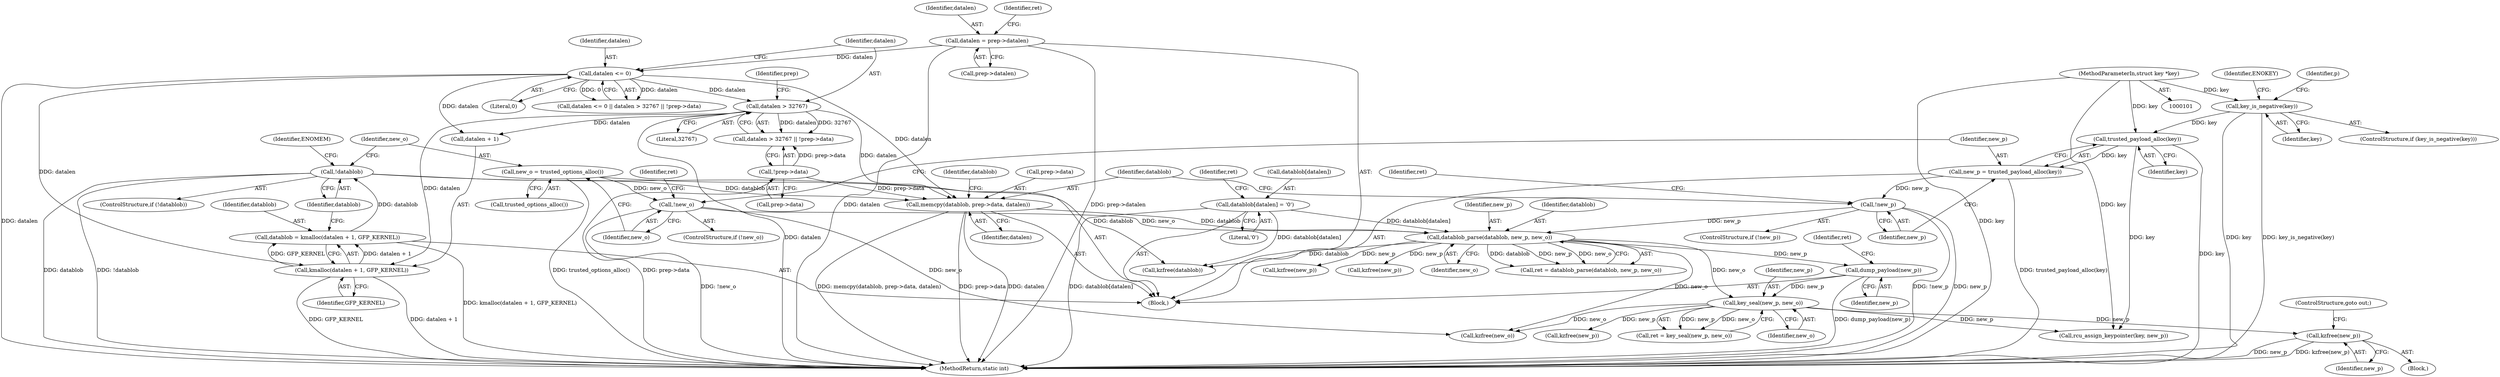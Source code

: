 digraph "0_linux_363b02dab09b3226f3bd1420dad9c72b79a42a76_16@API" {
"1000301" [label="(Call,kzfree(new_p))"];
"1000268" [label="(Call,key_seal(new_p, new_o))"];
"1000264" [label="(Call,dump_payload(new_p))"];
"1000209" [label="(Call,datablob_parse(datablob, new_p, new_o))"];
"1000202" [label="(Call,datablob[datalen] = '\0')"];
"1000196" [label="(Call,memcpy(datablob, prep->data, datalen))"];
"1000166" [label="(Call,!datablob)"];
"1000158" [label="(Call,datablob = kmalloc(datalen + 1, GFP_KERNEL))"];
"1000160" [label="(Call,kmalloc(datalen + 1, GFP_KERNEL))"];
"1000148" [label="(Call,datalen > 32767)"];
"1000144" [label="(Call,datalen <= 0)"];
"1000109" [label="(Call,datalen = prep->datalen)"];
"1000151" [label="(Call,!prep->data)"];
"1000188" [label="(Call,!new_p)"];
"1000183" [label="(Call,new_p = trusted_payload_alloc(key))"];
"1000185" [label="(Call,trusted_payload_alloc(key))"];
"1000120" [label="(Call,key_is_negative(key))"];
"1000102" [label="(MethodParameterIn,struct key *key)"];
"1000175" [label="(Call,!new_o)"];
"1000171" [label="(Call,new_o = trusted_options_alloc())"];
"1000121" [label="(Identifier,key)"];
"1000160" [label="(Call,kmalloc(datalen + 1, GFP_KERNEL))"];
"1000301" [label="(Call,kzfree(new_p))"];
"1000206" [label="(Literal,'\0')"];
"1000208" [label="(Identifier,ret)"];
"1000104" [label="(Block,)"];
"1000204" [label="(Identifier,datablob)"];
"1000153" [label="(Identifier,prep)"];
"1000110" [label="(Identifier,datalen)"];
"1000185" [label="(Call,trusted_payload_alloc(key))"];
"1000126" [label="(Identifier,p)"];
"1000151" [label="(Call,!prep->data)"];
"1000211" [label="(Identifier,new_p)"];
"1000187" [label="(ControlStructure,if (!new_p))"];
"1000124" [label="(Identifier,ENOKEY)"];
"1000179" [label="(Identifier,ret)"];
"1000148" [label="(Call,datalen > 32767)"];
"1000147" [label="(Call,datalen > 32767 || !prep->data)"];
"1000172" [label="(Identifier,new_o)"];
"1000158" [label="(Call,datablob = kmalloc(datalen + 1, GFP_KERNEL))"];
"1000183" [label="(Call,new_p = trusted_payload_alloc(key))"];
"1000222" [label="(Call,kzfree(new_p))"];
"1000145" [label="(Identifier,datalen)"];
"1000270" [label="(Identifier,new_o)"];
"1000201" [label="(Identifier,datalen)"];
"1000268" [label="(Call,key_seal(new_p, new_o))"];
"1000164" [label="(Identifier,GFP_KERNEL)"];
"1000146" [label="(Literal,0)"];
"1000265" [label="(Identifier,new_p)"];
"1000196" [label="(Call,memcpy(datablob, prep->data, datalen))"];
"1000303" [label="(ControlStructure,goto out;)"];
"1000266" [label="(Call,ret = key_seal(new_p, new_o))"];
"1000202" [label="(Call,datablob[datalen] = '\0')"];
"1000235" [label="(Call,kzfree(new_p))"];
"1000314" [label="(Call,kzfree(datablob))"];
"1000175" [label="(Call,!new_o)"];
"1000171" [label="(Call,new_o = trusted_options_alloc())"];
"1000198" [label="(Call,prep->data)"];
"1000176" [label="(Identifier,new_o)"];
"1000161" [label="(Call,datalen + 1)"];
"1000304" [label="(Call,rcu_assign_keypointer(key, new_p))"];
"1000150" [label="(Literal,32767)"];
"1000209" [label="(Call,datablob_parse(datablob, new_p, new_o))"];
"1000111" [label="(Call,prep->datalen)"];
"1000102" [label="(MethodParameterIn,struct key *key)"];
"1000212" [label="(Identifier,new_o)"];
"1000174" [label="(ControlStructure,if (!new_o))"];
"1000269" [label="(Identifier,new_p)"];
"1000188" [label="(Call,!new_p)"];
"1000197" [label="(Identifier,datablob)"];
"1000210" [label="(Identifier,datablob)"];
"1000144" [label="(Call,datalen <= 0)"];
"1000149" [label="(Identifier,datalen)"];
"1000184" [label="(Identifier,new_p)"];
"1000264" [label="(Call,dump_payload(new_p))"];
"1000159" [label="(Identifier,datablob)"];
"1000267" [label="(Identifier,ret)"];
"1000117" [label="(Identifier,ret)"];
"1000120" [label="(Call,key_is_negative(key))"];
"1000119" [label="(ControlStructure,if (key_is_negative(key)))"];
"1000109" [label="(Call,datalen = prep->datalen)"];
"1000320" [label="(MethodReturn,static int)"];
"1000302" [label="(Identifier,new_p)"];
"1000203" [label="(Call,datablob[datalen])"];
"1000166" [label="(Call,!datablob)"];
"1000297" [label="(Block,)"];
"1000152" [label="(Call,prep->data)"];
"1000316" [label="(Call,kzfree(new_o))"];
"1000165" [label="(ControlStructure,if (!datablob))"];
"1000143" [label="(Call,datalen <= 0 || datalen > 32767 || !prep->data)"];
"1000189" [label="(Identifier,new_p)"];
"1000170" [label="(Identifier,ENOMEM)"];
"1000186" [label="(Identifier,key)"];
"1000173" [label="(Call,trusted_options_alloc())"];
"1000167" [label="(Identifier,datablob)"];
"1000192" [label="(Identifier,ret)"];
"1000207" [label="(Call,ret = datablob_parse(datablob, new_p, new_o))"];
"1000279" [label="(Call,kzfree(new_p))"];
"1000301" -> "1000297"  [label="AST: "];
"1000301" -> "1000302"  [label="CFG: "];
"1000302" -> "1000301"  [label="AST: "];
"1000303" -> "1000301"  [label="CFG: "];
"1000301" -> "1000320"  [label="DDG: kzfree(new_p)"];
"1000301" -> "1000320"  [label="DDG: new_p"];
"1000268" -> "1000301"  [label="DDG: new_p"];
"1000268" -> "1000266"  [label="AST: "];
"1000268" -> "1000270"  [label="CFG: "];
"1000269" -> "1000268"  [label="AST: "];
"1000270" -> "1000268"  [label="AST: "];
"1000266" -> "1000268"  [label="CFG: "];
"1000268" -> "1000266"  [label="DDG: new_p"];
"1000268" -> "1000266"  [label="DDG: new_o"];
"1000264" -> "1000268"  [label="DDG: new_p"];
"1000209" -> "1000268"  [label="DDG: new_o"];
"1000268" -> "1000279"  [label="DDG: new_p"];
"1000268" -> "1000304"  [label="DDG: new_p"];
"1000268" -> "1000316"  [label="DDG: new_o"];
"1000264" -> "1000104"  [label="AST: "];
"1000264" -> "1000265"  [label="CFG: "];
"1000265" -> "1000264"  [label="AST: "];
"1000267" -> "1000264"  [label="CFG: "];
"1000264" -> "1000320"  [label="DDG: dump_payload(new_p)"];
"1000209" -> "1000264"  [label="DDG: new_p"];
"1000209" -> "1000207"  [label="AST: "];
"1000209" -> "1000212"  [label="CFG: "];
"1000210" -> "1000209"  [label="AST: "];
"1000211" -> "1000209"  [label="AST: "];
"1000212" -> "1000209"  [label="AST: "];
"1000207" -> "1000209"  [label="CFG: "];
"1000209" -> "1000207"  [label="DDG: datablob"];
"1000209" -> "1000207"  [label="DDG: new_p"];
"1000209" -> "1000207"  [label="DDG: new_o"];
"1000202" -> "1000209"  [label="DDG: datablob[datalen]"];
"1000196" -> "1000209"  [label="DDG: datablob"];
"1000188" -> "1000209"  [label="DDG: new_p"];
"1000175" -> "1000209"  [label="DDG: new_o"];
"1000209" -> "1000222"  [label="DDG: new_p"];
"1000209" -> "1000235"  [label="DDG: new_p"];
"1000209" -> "1000314"  [label="DDG: datablob"];
"1000209" -> "1000316"  [label="DDG: new_o"];
"1000202" -> "1000104"  [label="AST: "];
"1000202" -> "1000206"  [label="CFG: "];
"1000203" -> "1000202"  [label="AST: "];
"1000206" -> "1000202"  [label="AST: "];
"1000208" -> "1000202"  [label="CFG: "];
"1000202" -> "1000320"  [label="DDG: datablob[datalen]"];
"1000202" -> "1000314"  [label="DDG: datablob[datalen]"];
"1000196" -> "1000104"  [label="AST: "];
"1000196" -> "1000201"  [label="CFG: "];
"1000197" -> "1000196"  [label="AST: "];
"1000198" -> "1000196"  [label="AST: "];
"1000201" -> "1000196"  [label="AST: "];
"1000204" -> "1000196"  [label="CFG: "];
"1000196" -> "1000320"  [label="DDG: datalen"];
"1000196" -> "1000320"  [label="DDG: memcpy(datablob, prep->data, datalen)"];
"1000196" -> "1000320"  [label="DDG: prep->data"];
"1000166" -> "1000196"  [label="DDG: datablob"];
"1000151" -> "1000196"  [label="DDG: prep->data"];
"1000148" -> "1000196"  [label="DDG: datalen"];
"1000144" -> "1000196"  [label="DDG: datalen"];
"1000166" -> "1000165"  [label="AST: "];
"1000166" -> "1000167"  [label="CFG: "];
"1000167" -> "1000166"  [label="AST: "];
"1000170" -> "1000166"  [label="CFG: "];
"1000172" -> "1000166"  [label="CFG: "];
"1000166" -> "1000320"  [label="DDG: !datablob"];
"1000166" -> "1000320"  [label="DDG: datablob"];
"1000158" -> "1000166"  [label="DDG: datablob"];
"1000166" -> "1000314"  [label="DDG: datablob"];
"1000158" -> "1000104"  [label="AST: "];
"1000158" -> "1000160"  [label="CFG: "];
"1000159" -> "1000158"  [label="AST: "];
"1000160" -> "1000158"  [label="AST: "];
"1000167" -> "1000158"  [label="CFG: "];
"1000158" -> "1000320"  [label="DDG: kmalloc(datalen + 1, GFP_KERNEL)"];
"1000160" -> "1000158"  [label="DDG: datalen + 1"];
"1000160" -> "1000158"  [label="DDG: GFP_KERNEL"];
"1000160" -> "1000164"  [label="CFG: "];
"1000161" -> "1000160"  [label="AST: "];
"1000164" -> "1000160"  [label="AST: "];
"1000160" -> "1000320"  [label="DDG: GFP_KERNEL"];
"1000160" -> "1000320"  [label="DDG: datalen + 1"];
"1000148" -> "1000160"  [label="DDG: datalen"];
"1000144" -> "1000160"  [label="DDG: datalen"];
"1000148" -> "1000147"  [label="AST: "];
"1000148" -> "1000150"  [label="CFG: "];
"1000149" -> "1000148"  [label="AST: "];
"1000150" -> "1000148"  [label="AST: "];
"1000153" -> "1000148"  [label="CFG: "];
"1000147" -> "1000148"  [label="CFG: "];
"1000148" -> "1000320"  [label="DDG: datalen"];
"1000148" -> "1000147"  [label="DDG: datalen"];
"1000148" -> "1000147"  [label="DDG: 32767"];
"1000144" -> "1000148"  [label="DDG: datalen"];
"1000148" -> "1000161"  [label="DDG: datalen"];
"1000144" -> "1000143"  [label="AST: "];
"1000144" -> "1000146"  [label="CFG: "];
"1000145" -> "1000144"  [label="AST: "];
"1000146" -> "1000144"  [label="AST: "];
"1000149" -> "1000144"  [label="CFG: "];
"1000143" -> "1000144"  [label="CFG: "];
"1000144" -> "1000320"  [label="DDG: datalen"];
"1000144" -> "1000143"  [label="DDG: datalen"];
"1000144" -> "1000143"  [label="DDG: 0"];
"1000109" -> "1000144"  [label="DDG: datalen"];
"1000144" -> "1000161"  [label="DDG: datalen"];
"1000109" -> "1000104"  [label="AST: "];
"1000109" -> "1000111"  [label="CFG: "];
"1000110" -> "1000109"  [label="AST: "];
"1000111" -> "1000109"  [label="AST: "];
"1000117" -> "1000109"  [label="CFG: "];
"1000109" -> "1000320"  [label="DDG: datalen"];
"1000109" -> "1000320"  [label="DDG: prep->datalen"];
"1000151" -> "1000147"  [label="AST: "];
"1000151" -> "1000152"  [label="CFG: "];
"1000152" -> "1000151"  [label="AST: "];
"1000147" -> "1000151"  [label="CFG: "];
"1000151" -> "1000320"  [label="DDG: prep->data"];
"1000151" -> "1000147"  [label="DDG: prep->data"];
"1000188" -> "1000187"  [label="AST: "];
"1000188" -> "1000189"  [label="CFG: "];
"1000189" -> "1000188"  [label="AST: "];
"1000192" -> "1000188"  [label="CFG: "];
"1000197" -> "1000188"  [label="CFG: "];
"1000188" -> "1000320"  [label="DDG: !new_p"];
"1000188" -> "1000320"  [label="DDG: new_p"];
"1000183" -> "1000188"  [label="DDG: new_p"];
"1000183" -> "1000104"  [label="AST: "];
"1000183" -> "1000185"  [label="CFG: "];
"1000184" -> "1000183"  [label="AST: "];
"1000185" -> "1000183"  [label="AST: "];
"1000189" -> "1000183"  [label="CFG: "];
"1000183" -> "1000320"  [label="DDG: trusted_payload_alloc(key)"];
"1000185" -> "1000183"  [label="DDG: key"];
"1000185" -> "1000186"  [label="CFG: "];
"1000186" -> "1000185"  [label="AST: "];
"1000185" -> "1000320"  [label="DDG: key"];
"1000120" -> "1000185"  [label="DDG: key"];
"1000102" -> "1000185"  [label="DDG: key"];
"1000185" -> "1000304"  [label="DDG: key"];
"1000120" -> "1000119"  [label="AST: "];
"1000120" -> "1000121"  [label="CFG: "];
"1000121" -> "1000120"  [label="AST: "];
"1000124" -> "1000120"  [label="CFG: "];
"1000126" -> "1000120"  [label="CFG: "];
"1000120" -> "1000320"  [label="DDG: key"];
"1000120" -> "1000320"  [label="DDG: key_is_negative(key)"];
"1000102" -> "1000120"  [label="DDG: key"];
"1000102" -> "1000101"  [label="AST: "];
"1000102" -> "1000320"  [label="DDG: key"];
"1000102" -> "1000304"  [label="DDG: key"];
"1000175" -> "1000174"  [label="AST: "];
"1000175" -> "1000176"  [label="CFG: "];
"1000176" -> "1000175"  [label="AST: "];
"1000179" -> "1000175"  [label="CFG: "];
"1000184" -> "1000175"  [label="CFG: "];
"1000175" -> "1000320"  [label="DDG: !new_o"];
"1000171" -> "1000175"  [label="DDG: new_o"];
"1000175" -> "1000316"  [label="DDG: new_o"];
"1000171" -> "1000104"  [label="AST: "];
"1000171" -> "1000173"  [label="CFG: "];
"1000172" -> "1000171"  [label="AST: "];
"1000173" -> "1000171"  [label="AST: "];
"1000176" -> "1000171"  [label="CFG: "];
"1000171" -> "1000320"  [label="DDG: trusted_options_alloc()"];
}
